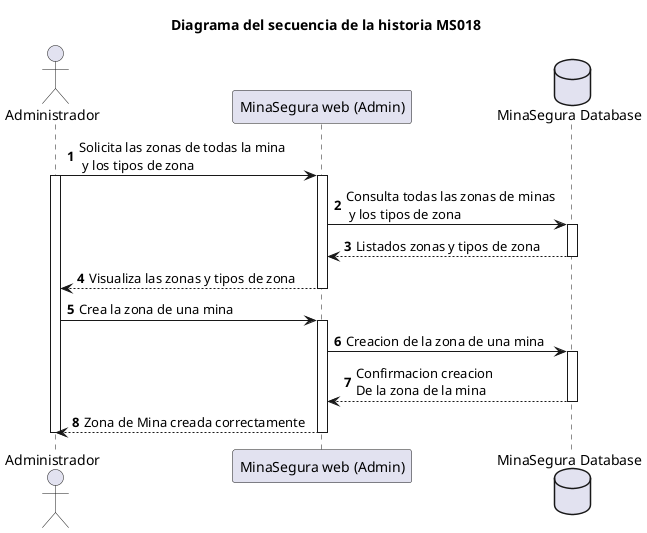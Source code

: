 @startuml hu1_sequence
autonumber

title Diagrama del secuencia de la historia MS018

actor Administrador
participant "MinaSegura web (Admin)"
Database "MinaSegura Database"

Administrador->"MinaSegura web (Admin)": Solicita las zonas de todas la mina\n y los tipos de zona
activate Administrador
activate "MinaSegura web (Admin)"

"MinaSegura web (Admin)"->"MinaSegura Database": Consulta todas las zonas de minas\n y los tipos de zona
activate "MinaSegura Database"

"MinaSegura Database" --> "MinaSegura web (Admin)": Listados zonas y tipos de zona
deactivate "MinaSegura Database"

"MinaSegura web (Admin)" --> Administrador: Visualiza las zonas y tipos de zona
deactivate "MinaSegura web (Admin)"


Administrador->"MinaSegura web (Admin)": Crea la zona de una mina
activate "MinaSegura web (Admin)"

"MinaSegura web (Admin)"->"MinaSegura Database": Creacion de la zona de una mina
activate "MinaSegura Database"

"MinaSegura Database" --> "MinaSegura web (Admin)": Confirmacion creacion \nDe la zona de la mina
deactivate "MinaSegura Database"

"MinaSegura web (Admin)" --> Administrador: Zona de Mina creada correctamente
deactivate "MinaSegura web (Admin)"



deactivate Administrador


@enduml
